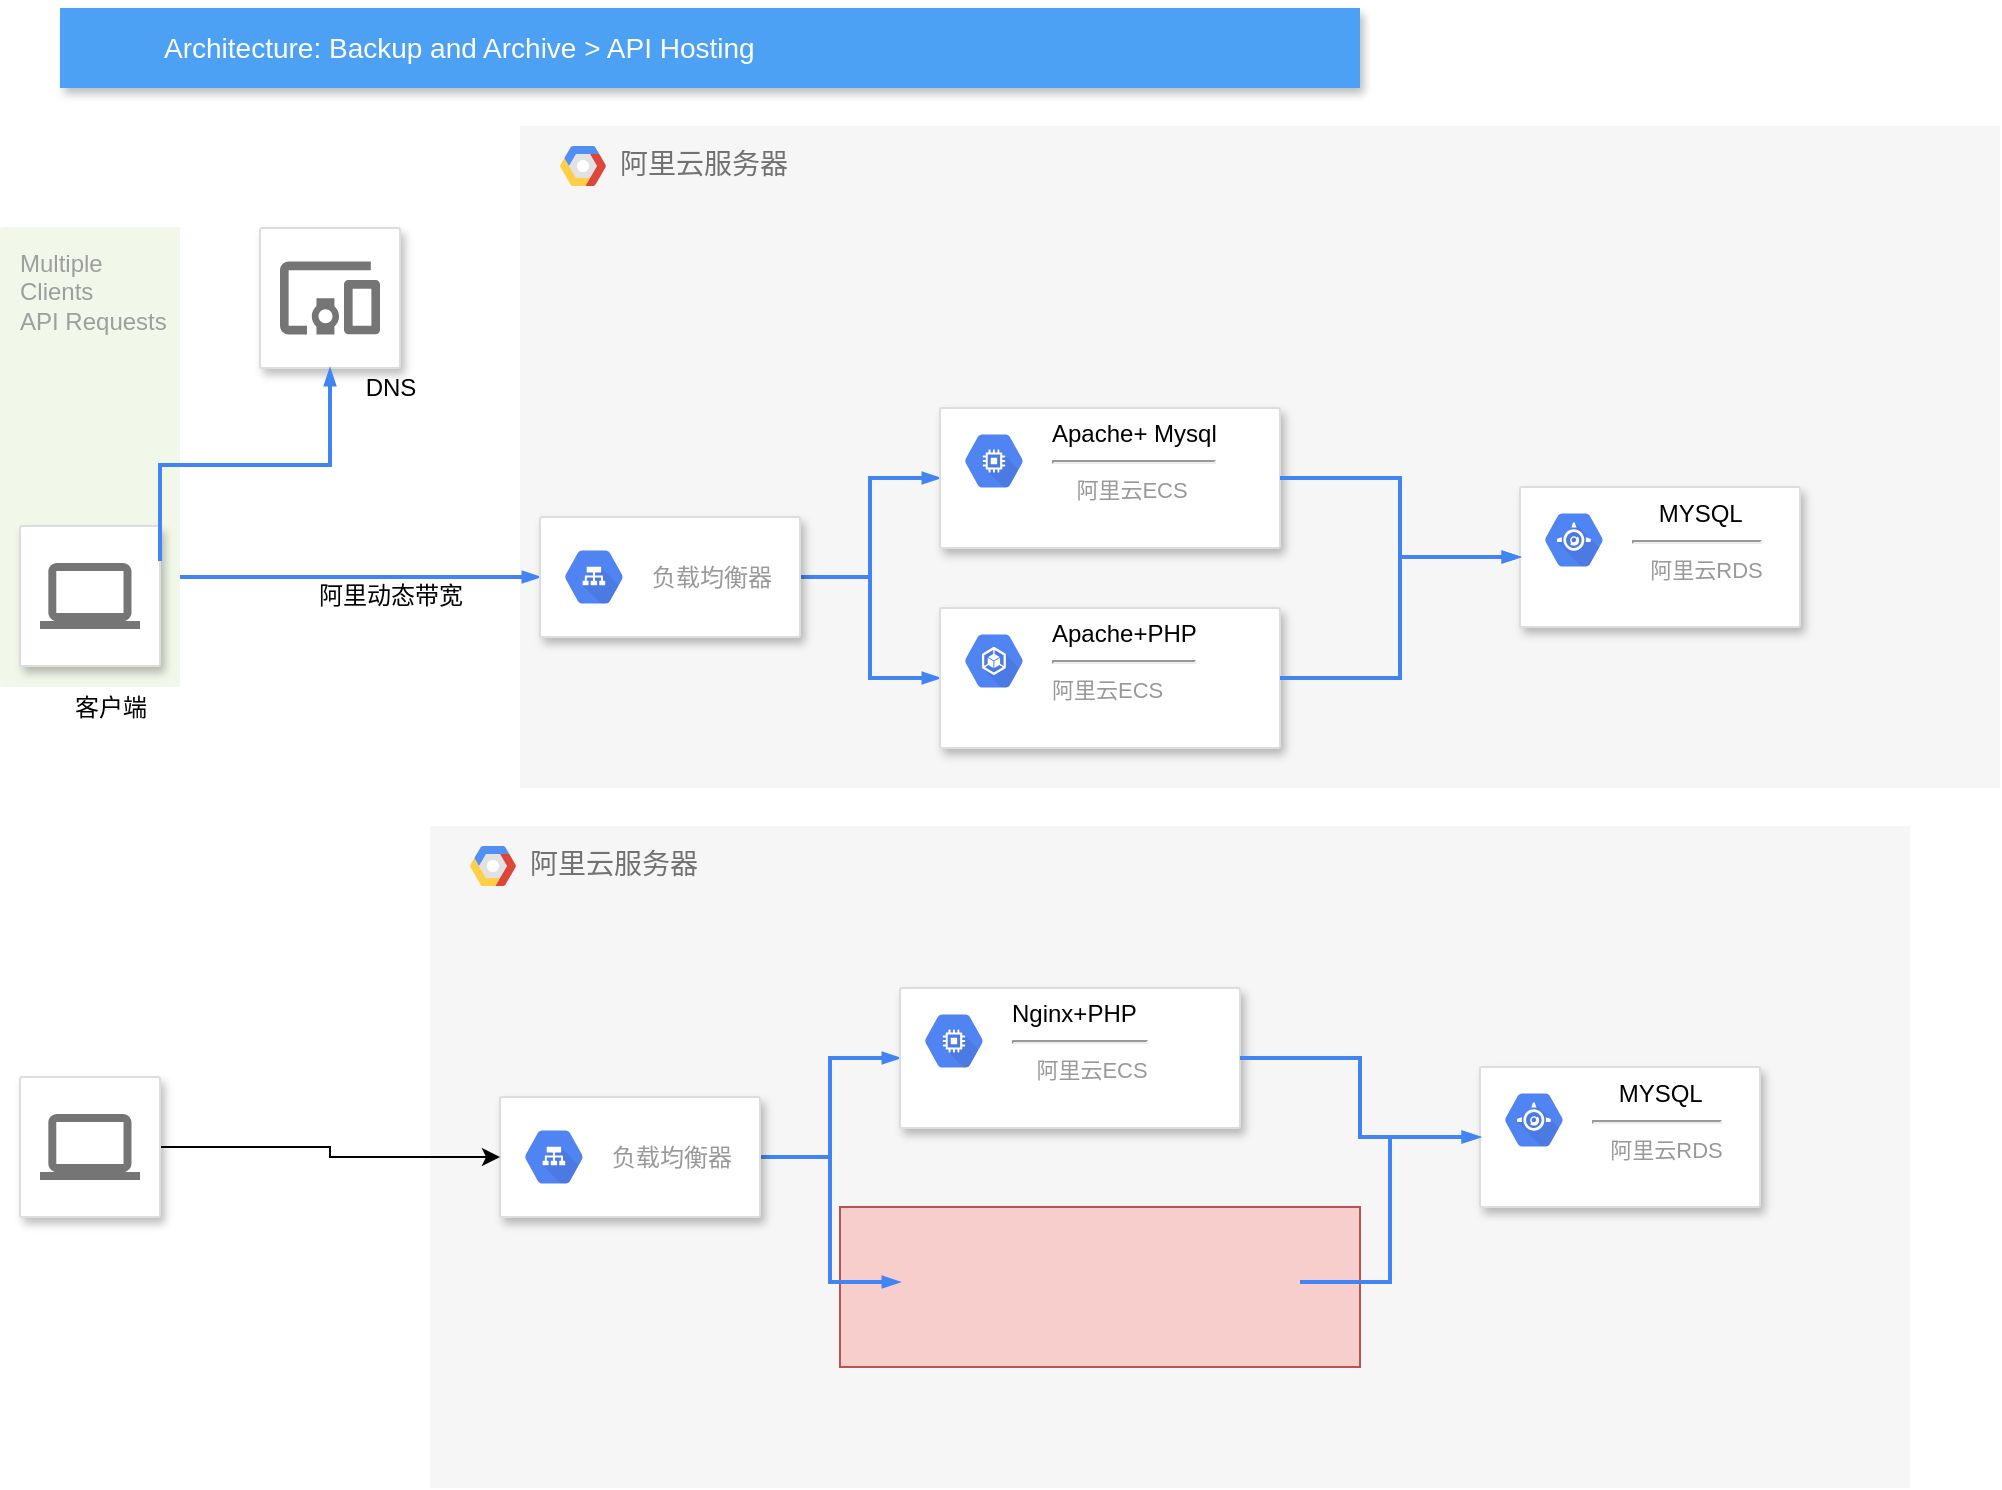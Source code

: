 <mxfile version="13.7.5" type="github">
  <diagram id="f106602c-feb2-e66a-4537-3a34d633f6aa" name="Page-1">
    <mxGraphModel dx="1673" dy="978" grid="1" gridSize="10" guides="1" tooltips="1" connect="1" arrows="1" fold="1" page="1" pageScale="1" pageWidth="1169" pageHeight="827" background="#ffffff" math="0" shadow="0">
      <root>
        <mxCell id="0" />
        <mxCell id="1" parent="0" />
        <mxCell id="nNnAdvkcsYhKvCen85o4-1021" value="" style="strokeColor=#dddddd;fillColor=#ffffff;shadow=1;strokeWidth=1;rounded=1;absoluteArcSize=1;arcSize=2;fontSize=11;fontColor=#9E9E9E;align=center;html=1;" vertex="1" parent="1">
          <mxGeometry x="610" y="639.5" width="200" height="75" as="geometry" />
        </mxCell>
        <mxCell id="nNnAdvkcsYhKvCen85o4-1022" value="&lt;font color=&quot;#000000&quot;&gt;Apache+PHP&lt;/font&gt;&lt;br&gt;&lt;hr&gt;&lt;font style=&quot;font-size: 11px&quot;&gt;阿里云ECS&lt;br&gt;&lt;/font&gt;" style="dashed=0;connectable=0;html=1;fillColor=#5184F3;strokeColor=none;shape=mxgraph.gcp2.hexIcon;prIcon=container_engine;part=1;labelPosition=right;verticalLabelPosition=middle;align=left;verticalAlign=top;spacingLeft=5;fontColor=#999999;fontSize=12;spacingTop=-8;" vertex="1" parent="nNnAdvkcsYhKvCen85o4-1021">
          <mxGeometry width="44" height="39" relative="1" as="geometry">
            <mxPoint x="5" y="7" as="offset" />
          </mxGeometry>
        </mxCell>
        <mxCell id="14" value="阿里云服务器" style="fillColor=#F6F6F6;strokeColor=none;shadow=0;gradientColor=none;fontSize=14;align=left;spacing=10;fontColor=#717171;9E9E9E;verticalAlign=top;spacingTop=-4;fontStyle=0;spacingLeft=40;html=1;" parent="1" vertex="1">
          <mxGeometry x="420" y="99" width="740" height="331" as="geometry" />
        </mxCell>
        <mxCell id="15" value="" style="shape=mxgraph.gcp2.google_cloud_platform;fillColor=#F6F6F6;strokeColor=none;shadow=0;gradientColor=none;" parent="14" vertex="1">
          <mxGeometry width="23" height="20" relative="1" as="geometry">
            <mxPoint x="20" y="10" as="offset" />
          </mxGeometry>
        </mxCell>
        <mxCell id="997" value="Multiple&lt;br&gt;Clients&lt;br&gt;API Requests&lt;br&gt;" style="rounded=1;absoluteArcSize=1;arcSize=2;html=1;strokeColor=none;gradientColor=none;shadow=0;dashed=0;fontSize=12;fontColor=#9E9E9E;align=left;verticalAlign=top;spacing=10;spacingTop=-4;fillColor=#F1F8E9;" parent="1" vertex="1">
          <mxGeometry x="160" y="149.5" width="90" height="230" as="geometry" />
        </mxCell>
        <mxCell id="818" value="Architecture: Backup and Archive &amp;gt; API Hosting" style="fillColor=#4DA1F5;strokeColor=none;shadow=1;gradientColor=none;fontSize=14;align=left;spacingLeft=50;fontColor=#ffffff;html=1;" parent="1" vertex="1">
          <mxGeometry x="190" y="40" width="650" height="40" as="geometry" />
        </mxCell>
        <mxCell id="998" style="edgeStyle=elbowEdgeStyle;rounded=0;elbow=vertical;html=1;labelBackgroundColor=none;startFill=1;startSize=4;endArrow=blockThin;endFill=1;endSize=4;jettySize=auto;orthogonalLoop=1;strokeColor=#4284F3;strokeWidth=2;fontSize=12;fontColor=#000000;align=left;dashed=0;" parent="1" source="997" target="989" edge="1">
          <mxGeometry relative="1" as="geometry" />
        </mxCell>
        <mxCell id="987" value="" style="strokeColor=#dddddd;fillColor=#ffffff;shadow=1;strokeWidth=1;rounded=1;absoluteArcSize=1;arcSize=2;labelPosition=center;verticalLabelPosition=middle;align=center;verticalAlign=bottom;spacingLeft=0;fontColor=#999999;fontSize=12;whiteSpace=wrap;spacingBottom=2;html=1;" parent="1" vertex="1">
          <mxGeometry x="170" y="299" width="70" height="70" as="geometry" />
        </mxCell>
        <mxCell id="988" value="" style="dashed=0;connectable=0;html=1;fillColor=#757575;strokeColor=none;shape=mxgraph.gcp2.laptop;part=1;" parent="987" vertex="1">
          <mxGeometry x="0.5" width="50" height="33" relative="1" as="geometry">
            <mxPoint x="-25" y="18.5" as="offset" />
          </mxGeometry>
        </mxCell>
        <mxCell id="1000" style="edgeStyle=orthogonalEdgeStyle;rounded=0;elbow=vertical;html=1;labelBackgroundColor=none;startFill=1;startSize=4;endArrow=blockThin;endFill=1;endSize=4;jettySize=auto;orthogonalLoop=1;strokeColor=#4284F3;strokeWidth=2;fontSize=12;fontColor=#000000;align=left;dashed=0;" parent="1" source="989" target="993" edge="1">
          <mxGeometry relative="1" as="geometry" />
        </mxCell>
        <mxCell id="1001" style="edgeStyle=orthogonalEdgeStyle;rounded=0;elbow=vertical;html=1;labelBackgroundColor=none;startFill=1;startSize=4;endArrow=blockThin;endFill=1;endSize=4;jettySize=auto;orthogonalLoop=1;strokeColor=#4284F3;strokeWidth=2;fontSize=12;fontColor=#000000;align=left;dashed=0;" parent="1" source="989" target="995" edge="1">
          <mxGeometry relative="1" as="geometry" />
        </mxCell>
        <mxCell id="989" value="" style="strokeColor=#dddddd;fillColor=#ffffff;shadow=1;strokeWidth=1;rounded=1;absoluteArcSize=1;arcSize=2;fontSize=11;fontColor=#9E9E9E;align=center;html=1;" parent="1" vertex="1">
          <mxGeometry x="430" y="294.5" width="130" height="60" as="geometry" />
        </mxCell>
        <mxCell id="990" value="负载均衡器" style="dashed=0;connectable=0;html=1;fillColor=#5184F3;strokeColor=none;shape=mxgraph.gcp2.hexIcon;prIcon=cloud_load_balancing;part=1;labelPosition=right;verticalLabelPosition=middle;align=left;verticalAlign=middle;spacingLeft=5;fontColor=#999999;fontSize=12;" parent="989" vertex="1">
          <mxGeometry y="0.5" width="44" height="39" relative="1" as="geometry">
            <mxPoint x="5" y="-19.5" as="offset" />
          </mxGeometry>
        </mxCell>
        <mxCell id="993" value="" style="strokeColor=#dddddd;fillColor=#ffffff;shadow=1;strokeWidth=1;rounded=1;absoluteArcSize=1;arcSize=2;fontSize=11;fontColor=#9E9E9E;align=center;html=1;" parent="1" vertex="1">
          <mxGeometry x="630" y="240" width="170" height="70" as="geometry" />
        </mxCell>
        <mxCell id="994" value="&lt;div&gt;&lt;font color=&quot;#000000&quot;&gt;Apache+ Mysql&lt;br&gt;&lt;/font&gt;&lt;/div&gt;&lt;hr&gt;&lt;div&gt;&lt;font style=&quot;font-size: 11px&quot;&gt;&amp;nbsp;&amp;nbsp;&amp;nbsp; 阿里云ECS&lt;/font&gt;&lt;/div&gt;" style="dashed=0;connectable=0;html=1;fillColor=#5184F3;strokeColor=none;shape=mxgraph.gcp2.hexIcon;prIcon=compute_engine;part=1;labelPosition=right;verticalLabelPosition=middle;align=left;verticalAlign=top;spacingLeft=5;fontColor=#999999;fontSize=12;spacingTop=-8;" parent="993" vertex="1">
          <mxGeometry width="44" height="39" relative="1" as="geometry">
            <mxPoint x="5" y="7" as="offset" />
          </mxGeometry>
        </mxCell>
        <mxCell id="995" value="" style="strokeColor=#dddddd;fillColor=#ffffff;shadow=1;strokeWidth=1;rounded=1;absoluteArcSize=1;arcSize=2;fontSize=11;fontColor=#9E9E9E;align=center;html=1;" parent="1" vertex="1">
          <mxGeometry x="630" y="340" width="170" height="70" as="geometry" />
        </mxCell>
        <mxCell id="996" value="&lt;font color=&quot;#000000&quot;&gt;Apache+PHP&lt;/font&gt;&lt;br&gt;&lt;hr&gt;&lt;font style=&quot;font-size: 11px&quot;&gt;阿里云ECS&lt;br&gt;&lt;/font&gt;" style="dashed=0;connectable=0;html=1;fillColor=#5184F3;strokeColor=none;shape=mxgraph.gcp2.hexIcon;prIcon=container_engine;part=1;labelPosition=right;verticalLabelPosition=middle;align=left;verticalAlign=top;spacingLeft=5;fontColor=#999999;fontSize=12;spacingTop=-8;" parent="995" vertex="1">
          <mxGeometry width="44" height="39" relative="1" as="geometry">
            <mxPoint x="5" y="7" as="offset" />
          </mxGeometry>
        </mxCell>
        <mxCell id="nNnAdvkcsYhKvCen85o4-1002" value="阿里动态带宽" style="text;html=1;align=center;verticalAlign=middle;resizable=0;points=[];autosize=1;" vertex="1" parent="1">
          <mxGeometry x="310" y="324" width="90" height="20" as="geometry" />
        </mxCell>
        <mxCell id="nNnAdvkcsYhKvCen85o4-1003" value="" style="strokeColor=#dddddd;fillColor=#ffffff;shadow=1;strokeWidth=1;rounded=1;absoluteArcSize=1;arcSize=2;fontSize=11;fontColor=#9E9E9E;align=center;html=1;" vertex="1" parent="1">
          <mxGeometry x="920" y="279.5" width="140" height="70" as="geometry" />
        </mxCell>
        <mxCell id="nNnAdvkcsYhKvCen85o4-1004" value="&lt;div&gt;&lt;font color=&quot;#000000&quot;&gt;&amp;nbsp;&amp;nbsp;&amp;nbsp; MYSQL&lt;/font&gt;&lt;/div&gt;&lt;hr&gt;&lt;font style=&quot;font-size: 11px&quot;&gt;&amp;nbsp;&amp;nbsp; 阿里云RDS&lt;br&gt;&lt;/font&gt;" style="dashed=0;connectable=0;html=1;fillColor=#5184F3;strokeColor=none;shape=mxgraph.gcp2.hexIcon;prIcon=app_engine;part=1;labelPosition=right;verticalLabelPosition=middle;align=left;verticalAlign=top;spacingLeft=5;fontColor=#999999;fontSize=12;spacingTop=-8;" vertex="1" parent="nNnAdvkcsYhKvCen85o4-1003">
          <mxGeometry width="44" height="39" relative="1" as="geometry">
            <mxPoint x="5" y="7" as="offset" />
          </mxGeometry>
        </mxCell>
        <mxCell id="nNnAdvkcsYhKvCen85o4-1005" style="edgeStyle=orthogonalEdgeStyle;rounded=0;elbow=vertical;html=1;labelBackgroundColor=none;startFill=1;startSize=4;endArrow=blockThin;endFill=1;endSize=4;jettySize=auto;orthogonalLoop=1;strokeColor=#4284F3;strokeWidth=2;fontSize=12;fontColor=#000000;align=left;dashed=0;exitX=1;exitY=0.5;exitDx=0;exitDy=0;" edge="1" parent="1" source="995" target="nNnAdvkcsYhKvCen85o4-1003">
          <mxGeometry relative="1" as="geometry">
            <mxPoint x="840" y="363" as="sourcePoint" />
            <mxPoint x="910" y="413.5" as="targetPoint" />
          </mxGeometry>
        </mxCell>
        <mxCell id="nNnAdvkcsYhKvCen85o4-1007" style="edgeStyle=orthogonalEdgeStyle;rounded=0;elbow=vertical;html=1;labelBackgroundColor=none;startFill=1;startSize=4;endArrow=blockThin;endFill=1;endSize=4;jettySize=auto;orthogonalLoop=1;strokeColor=#4284F3;strokeWidth=2;fontSize=12;fontColor=#000000;align=left;dashed=0;exitX=1;exitY=0.5;exitDx=0;exitDy=0;entryX=0;entryY=0.5;entryDx=0;entryDy=0;" edge="1" parent="1" source="993" target="nNnAdvkcsYhKvCen85o4-1003">
          <mxGeometry relative="1" as="geometry">
            <mxPoint x="800" y="279.5" as="sourcePoint" />
            <mxPoint x="920" y="219" as="targetPoint" />
          </mxGeometry>
        </mxCell>
        <mxCell id="nNnAdvkcsYhKvCen85o4-1008" value="" style="strokeColor=#dddddd;fillColor=#ffffff;shadow=1;strokeWidth=1;rounded=1;absoluteArcSize=1;arcSize=2;labelPosition=center;verticalLabelPosition=middle;align=center;verticalAlign=bottom;spacingLeft=0;fontColor=#999999;fontSize=12;whiteSpace=wrap;spacingBottom=2;html=1;" vertex="1" parent="1">
          <mxGeometry x="290" y="150" width="70" height="70" as="geometry" />
        </mxCell>
        <mxCell id="nNnAdvkcsYhKvCen85o4-1009" value="" style="dashed=0;connectable=0;html=1;fillColor=#757575;strokeColor=none;shape=mxgraph.gcp2.mobile_devices;part=1;" vertex="1" parent="nNnAdvkcsYhKvCen85o4-1008">
          <mxGeometry x="0.5" width="50" height="36.5" relative="1" as="geometry">
            <mxPoint x="-25" y="16.75" as="offset" />
          </mxGeometry>
        </mxCell>
        <mxCell id="nNnAdvkcsYhKvCen85o4-1010" value="DNS" style="text;html=1;align=center;verticalAlign=middle;resizable=0;points=[];autosize=1;" vertex="1" parent="1">
          <mxGeometry x="335" y="220" width="40" height="20" as="geometry" />
        </mxCell>
        <mxCell id="nNnAdvkcsYhKvCen85o4-1011" value="&lt;div&gt;客户端&lt;/div&gt;" style="text;html=1;align=center;verticalAlign=middle;resizable=0;points=[];autosize=1;" vertex="1" parent="1">
          <mxGeometry x="190" y="379.5" width="50" height="20" as="geometry" />
        </mxCell>
        <mxCell id="nNnAdvkcsYhKvCen85o4-1012" style="edgeStyle=elbowEdgeStyle;rounded=0;elbow=vertical;html=1;labelBackgroundColor=none;startFill=1;startSize=4;endArrow=blockThin;endFill=1;endSize=4;jettySize=auto;orthogonalLoop=1;strokeColor=#4284F3;strokeWidth=2;fontSize=12;fontColor=#000000;align=left;dashed=0;exitX=1;exitY=0.25;exitDx=0;exitDy=0;" edge="1" parent="1" source="987" target="nNnAdvkcsYhKvCen85o4-1008">
          <mxGeometry relative="1" as="geometry">
            <mxPoint x="240" y="294.501" as="sourcePoint" />
            <mxPoint x="420" y="294.501" as="targetPoint" />
          </mxGeometry>
        </mxCell>
        <mxCell id="nNnAdvkcsYhKvCen85o4-1013" value="阿里云服务器" style="fillColor=#F6F6F6;strokeColor=none;shadow=0;gradientColor=none;fontSize=14;align=left;spacing=10;fontColor=#717171;9E9E9E;verticalAlign=top;spacingTop=-4;fontStyle=0;spacingLeft=40;html=1;" vertex="1" parent="1">
          <mxGeometry x="375" y="449" width="740" height="331" as="geometry" />
        </mxCell>
        <mxCell id="nNnAdvkcsYhKvCen85o4-1014" value="" style="shape=mxgraph.gcp2.google_cloud_platform;fillColor=#F6F6F6;strokeColor=none;shadow=0;gradientColor=none;" vertex="1" parent="nNnAdvkcsYhKvCen85o4-1013">
          <mxGeometry width="23" height="20" relative="1" as="geometry">
            <mxPoint x="20" y="10" as="offset" />
          </mxGeometry>
        </mxCell>
        <mxCell id="nNnAdvkcsYhKvCen85o4-1030" value="" style="whiteSpace=wrap;html=1;fillColor=#f8cecc;strokeColor=#b85450;" vertex="1" parent="nNnAdvkcsYhKvCen85o4-1013">
          <mxGeometry x="205" y="190.5" width="260" height="80" as="geometry" />
        </mxCell>
        <mxCell id="nNnAdvkcsYhKvCen85o4-1015" style="edgeStyle=orthogonalEdgeStyle;rounded=0;elbow=vertical;html=1;labelBackgroundColor=none;startFill=1;startSize=4;endArrow=blockThin;endFill=1;endSize=4;jettySize=auto;orthogonalLoop=1;strokeColor=#4284F3;strokeWidth=2;fontSize=12;fontColor=#000000;align=left;dashed=0;" edge="1" parent="1" source="nNnAdvkcsYhKvCen85o4-1017" target="nNnAdvkcsYhKvCen85o4-1019">
          <mxGeometry relative="1" as="geometry" />
        </mxCell>
        <mxCell id="nNnAdvkcsYhKvCen85o4-1016" style="edgeStyle=orthogonalEdgeStyle;rounded=0;elbow=vertical;html=1;labelBackgroundColor=none;startFill=1;startSize=4;endArrow=blockThin;endFill=1;endSize=4;jettySize=auto;orthogonalLoop=1;strokeColor=#4284F3;strokeWidth=2;fontSize=12;fontColor=#000000;align=left;dashed=0;" edge="1" parent="1" source="nNnAdvkcsYhKvCen85o4-1017" target="nNnAdvkcsYhKvCen85o4-1021">
          <mxGeometry relative="1" as="geometry" />
        </mxCell>
        <mxCell id="nNnAdvkcsYhKvCen85o4-1017" value="" style="strokeColor=#dddddd;fillColor=#ffffff;shadow=1;strokeWidth=1;rounded=1;absoluteArcSize=1;arcSize=2;fontSize=11;fontColor=#9E9E9E;align=center;html=1;" vertex="1" parent="1">
          <mxGeometry x="410" y="584.5" width="130" height="60" as="geometry" />
        </mxCell>
        <mxCell id="nNnAdvkcsYhKvCen85o4-1018" value="负载均衡器" style="dashed=0;connectable=0;html=1;fillColor=#5184F3;strokeColor=none;shape=mxgraph.gcp2.hexIcon;prIcon=cloud_load_balancing;part=1;labelPosition=right;verticalLabelPosition=middle;align=left;verticalAlign=middle;spacingLeft=5;fontColor=#999999;fontSize=12;" vertex="1" parent="nNnAdvkcsYhKvCen85o4-1017">
          <mxGeometry y="0.5" width="44" height="39" relative="1" as="geometry">
            <mxPoint x="5" y="-19.5" as="offset" />
          </mxGeometry>
        </mxCell>
        <mxCell id="nNnAdvkcsYhKvCen85o4-1019" value="" style="strokeColor=#dddddd;fillColor=#ffffff;shadow=1;strokeWidth=1;rounded=1;absoluteArcSize=1;arcSize=2;fontSize=11;fontColor=#9E9E9E;align=center;html=1;" vertex="1" parent="1">
          <mxGeometry x="610" y="530" width="170" height="70" as="geometry" />
        </mxCell>
        <mxCell id="nNnAdvkcsYhKvCen85o4-1020" value="&lt;div&gt;&lt;font color=&quot;#000000&quot;&gt;Nginx+PHP&lt;br&gt;&lt;/font&gt;&lt;/div&gt;&lt;hr&gt;&lt;div&gt;&lt;font style=&quot;font-size: 11px&quot;&gt;&amp;nbsp;&amp;nbsp;&amp;nbsp; 阿里云ECS&lt;/font&gt;&lt;/div&gt;" style="dashed=0;connectable=0;html=1;fillColor=#5184F3;strokeColor=none;shape=mxgraph.gcp2.hexIcon;prIcon=compute_engine;part=1;labelPosition=right;verticalLabelPosition=middle;align=left;verticalAlign=top;spacingLeft=5;fontColor=#999999;fontSize=12;spacingTop=-8;" vertex="1" parent="nNnAdvkcsYhKvCen85o4-1019">
          <mxGeometry width="44" height="39" relative="1" as="geometry">
            <mxPoint x="5" y="7" as="offset" />
          </mxGeometry>
        </mxCell>
        <mxCell id="nNnAdvkcsYhKvCen85o4-1023" value="" style="strokeColor=#dddddd;fillColor=#ffffff;shadow=1;strokeWidth=1;rounded=1;absoluteArcSize=1;arcSize=2;fontSize=11;fontColor=#9E9E9E;align=center;html=1;" vertex="1" parent="1">
          <mxGeometry x="900" y="569.5" width="140" height="70" as="geometry" />
        </mxCell>
        <mxCell id="nNnAdvkcsYhKvCen85o4-1024" value="&lt;div&gt;&lt;font color=&quot;#000000&quot;&gt;&amp;nbsp;&amp;nbsp;&amp;nbsp; MYSQL&lt;/font&gt;&lt;/div&gt;&lt;hr&gt;&lt;font style=&quot;font-size: 11px&quot;&gt;&amp;nbsp;&amp;nbsp; 阿里云RDS&lt;br&gt;&lt;/font&gt;" style="dashed=0;connectable=0;html=1;fillColor=#5184F3;strokeColor=none;shape=mxgraph.gcp2.hexIcon;prIcon=app_engine;part=1;labelPosition=right;verticalLabelPosition=middle;align=left;verticalAlign=top;spacingLeft=5;fontColor=#999999;fontSize=12;spacingTop=-8;" vertex="1" parent="nNnAdvkcsYhKvCen85o4-1023">
          <mxGeometry width="44" height="39" relative="1" as="geometry">
            <mxPoint x="5" y="7" as="offset" />
          </mxGeometry>
        </mxCell>
        <mxCell id="nNnAdvkcsYhKvCen85o4-1025" style="edgeStyle=orthogonalEdgeStyle;rounded=0;elbow=vertical;html=1;labelBackgroundColor=none;startFill=1;startSize=4;endArrow=blockThin;endFill=1;endSize=4;jettySize=auto;orthogonalLoop=1;strokeColor=#4284F3;strokeWidth=2;fontSize=12;fontColor=#000000;align=left;dashed=0;exitX=1;exitY=0.5;exitDx=0;exitDy=0;" edge="1" parent="1" source="nNnAdvkcsYhKvCen85o4-1021" target="nNnAdvkcsYhKvCen85o4-1023">
          <mxGeometry relative="1" as="geometry">
            <mxPoint x="820" y="653" as="sourcePoint" />
            <mxPoint x="890" y="703.5" as="targetPoint" />
          </mxGeometry>
        </mxCell>
        <mxCell id="nNnAdvkcsYhKvCen85o4-1026" style="edgeStyle=orthogonalEdgeStyle;rounded=0;elbow=vertical;html=1;labelBackgroundColor=none;startFill=1;startSize=4;endArrow=blockThin;endFill=1;endSize=4;jettySize=auto;orthogonalLoop=1;strokeColor=#4284F3;strokeWidth=2;fontSize=12;fontColor=#000000;align=left;dashed=0;exitX=1;exitY=0.5;exitDx=0;exitDy=0;entryX=0;entryY=0.5;entryDx=0;entryDy=0;" edge="1" parent="1" source="nNnAdvkcsYhKvCen85o4-1019" target="nNnAdvkcsYhKvCen85o4-1023">
          <mxGeometry relative="1" as="geometry">
            <mxPoint x="780" y="569.5" as="sourcePoint" />
            <mxPoint x="900" y="509" as="targetPoint" />
          </mxGeometry>
        </mxCell>
        <mxCell id="nNnAdvkcsYhKvCen85o4-1032" style="edgeStyle=orthogonalEdgeStyle;rounded=0;orthogonalLoop=1;jettySize=auto;html=1;" edge="1" parent="1" source="nNnAdvkcsYhKvCen85o4-1028" target="nNnAdvkcsYhKvCen85o4-1017">
          <mxGeometry relative="1" as="geometry" />
        </mxCell>
        <mxCell id="nNnAdvkcsYhKvCen85o4-1028" value="" style="strokeColor=#dddddd;fillColor=#ffffff;shadow=1;strokeWidth=1;rounded=1;absoluteArcSize=1;arcSize=2;labelPosition=center;verticalLabelPosition=middle;align=center;verticalAlign=bottom;spacingLeft=0;fontColor=#999999;fontSize=12;whiteSpace=wrap;spacingBottom=2;html=1;" vertex="1" parent="1">
          <mxGeometry x="170" y="574.5" width="70" height="70" as="geometry" />
        </mxCell>
        <mxCell id="nNnAdvkcsYhKvCen85o4-1029" value="" style="dashed=0;connectable=0;html=1;fillColor=#757575;strokeColor=none;shape=mxgraph.gcp2.laptop;part=1;" vertex="1" parent="nNnAdvkcsYhKvCen85o4-1028">
          <mxGeometry x="0.5" width="50" height="33" relative="1" as="geometry">
            <mxPoint x="-25" y="18.5" as="offset" />
          </mxGeometry>
        </mxCell>
      </root>
    </mxGraphModel>
  </diagram>
</mxfile>

